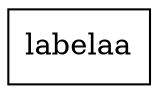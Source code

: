 digraph "label12"
{
    /* there can be endless pointless braces as below used */
 "aa"[shape="record",label="{{{{labelaa}}}}"];
}